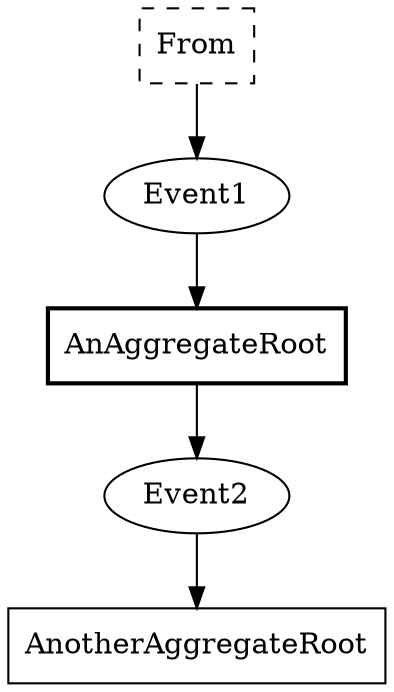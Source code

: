 digraph {
splines=spline;
"AnAggregateRoot" -> "Event2" [style=solid];
"Event1" -> "AnAggregateRoot" [style=solid];
"Event2" -> "AnotherAggregateRoot" [style=solid];
"From" -> "Event1" [style=solid];
"AnAggregateRoot"[shape=box,style=bold];
"Event2"[shape=ellipse];
"Event1"[shape=ellipse];
"From"[shape=box,style=dashed];
"AnotherAggregateRoot"[shape=box];
}
